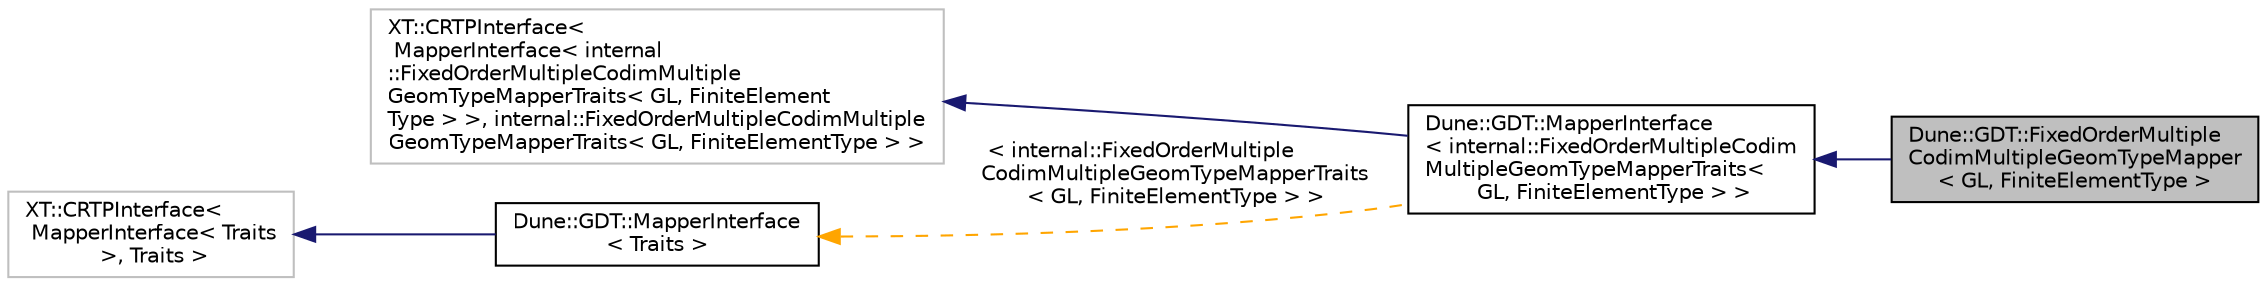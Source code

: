 digraph "Dune::GDT::FixedOrderMultipleCodimMultipleGeomTypeMapper&lt; GL, FiniteElementType &gt;"
{
  edge [fontname="Helvetica",fontsize="10",labelfontname="Helvetica",labelfontsize="10"];
  node [fontname="Helvetica",fontsize="10",shape=record];
  rankdir="LR";
  Node0 [label="Dune::GDT::FixedOrderMultiple\lCodimMultipleGeomTypeMapper\l\< GL, FiniteElementType \>",height=0.2,width=0.4,color="black", fillcolor="grey75", style="filled", fontcolor="black"];
  Node1 -> Node0 [dir="back",color="midnightblue",fontsize="10",style="solid",fontname="Helvetica"];
  Node1 [label="Dune::GDT::MapperInterface\l\< internal::FixedOrderMultipleCodim\lMultipleGeomTypeMapperTraits\<\l GL, FiniteElementType \> \>",height=0.2,width=0.4,color="black", fillcolor="white", style="filled",URL="$a02781.html"];
  Node2 -> Node1 [dir="back",color="midnightblue",fontsize="10",style="solid",fontname="Helvetica"];
  Node2 [label="XT::CRTPInterface\<\l MapperInterface\< internal\l::FixedOrderMultipleCodimMultiple\lGeomTypeMapperTraits\< GL, FiniteElement\lType \> \>, internal::FixedOrderMultipleCodimMultiple\lGeomTypeMapperTraits\< GL, FiniteElementType \> \>",height=0.2,width=0.4,color="grey75", fillcolor="white", style="filled"];
  Node3 -> Node1 [dir="back",color="orange",fontsize="10",style="dashed",label=" \< internal::FixedOrderMultiple\lCodimMultipleGeomTypeMapperTraits\l\< GL, FiniteElementType \> \>" ,fontname="Helvetica"];
  Node3 [label="Dune::GDT::MapperInterface\l\< Traits \>",height=0.2,width=0.4,color="black", fillcolor="white", style="filled",URL="$a02781.html"];
  Node4 -> Node3 [dir="back",color="midnightblue",fontsize="10",style="solid",fontname="Helvetica"];
  Node4 [label="XT::CRTPInterface\<\l MapperInterface\< Traits\l \>, Traits \>",height=0.2,width=0.4,color="grey75", fillcolor="white", style="filled"];
}
